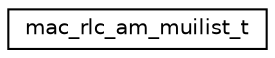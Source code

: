 digraph "Graphical Class Hierarchy"
{
 // LATEX_PDF_SIZE
  edge [fontname="Helvetica",fontsize="10",labelfontname="Helvetica",labelfontsize="10"];
  node [fontname="Helvetica",fontsize="10",shape=record];
  rankdir="LR";
  Node0 [label="mac_rlc_am_muilist_t",height=0.2,width=0.4,color="black", fillcolor="white", style="filled",URL="$structmac__rlc__am__muilist__t.html",tooltip=" "];
}
